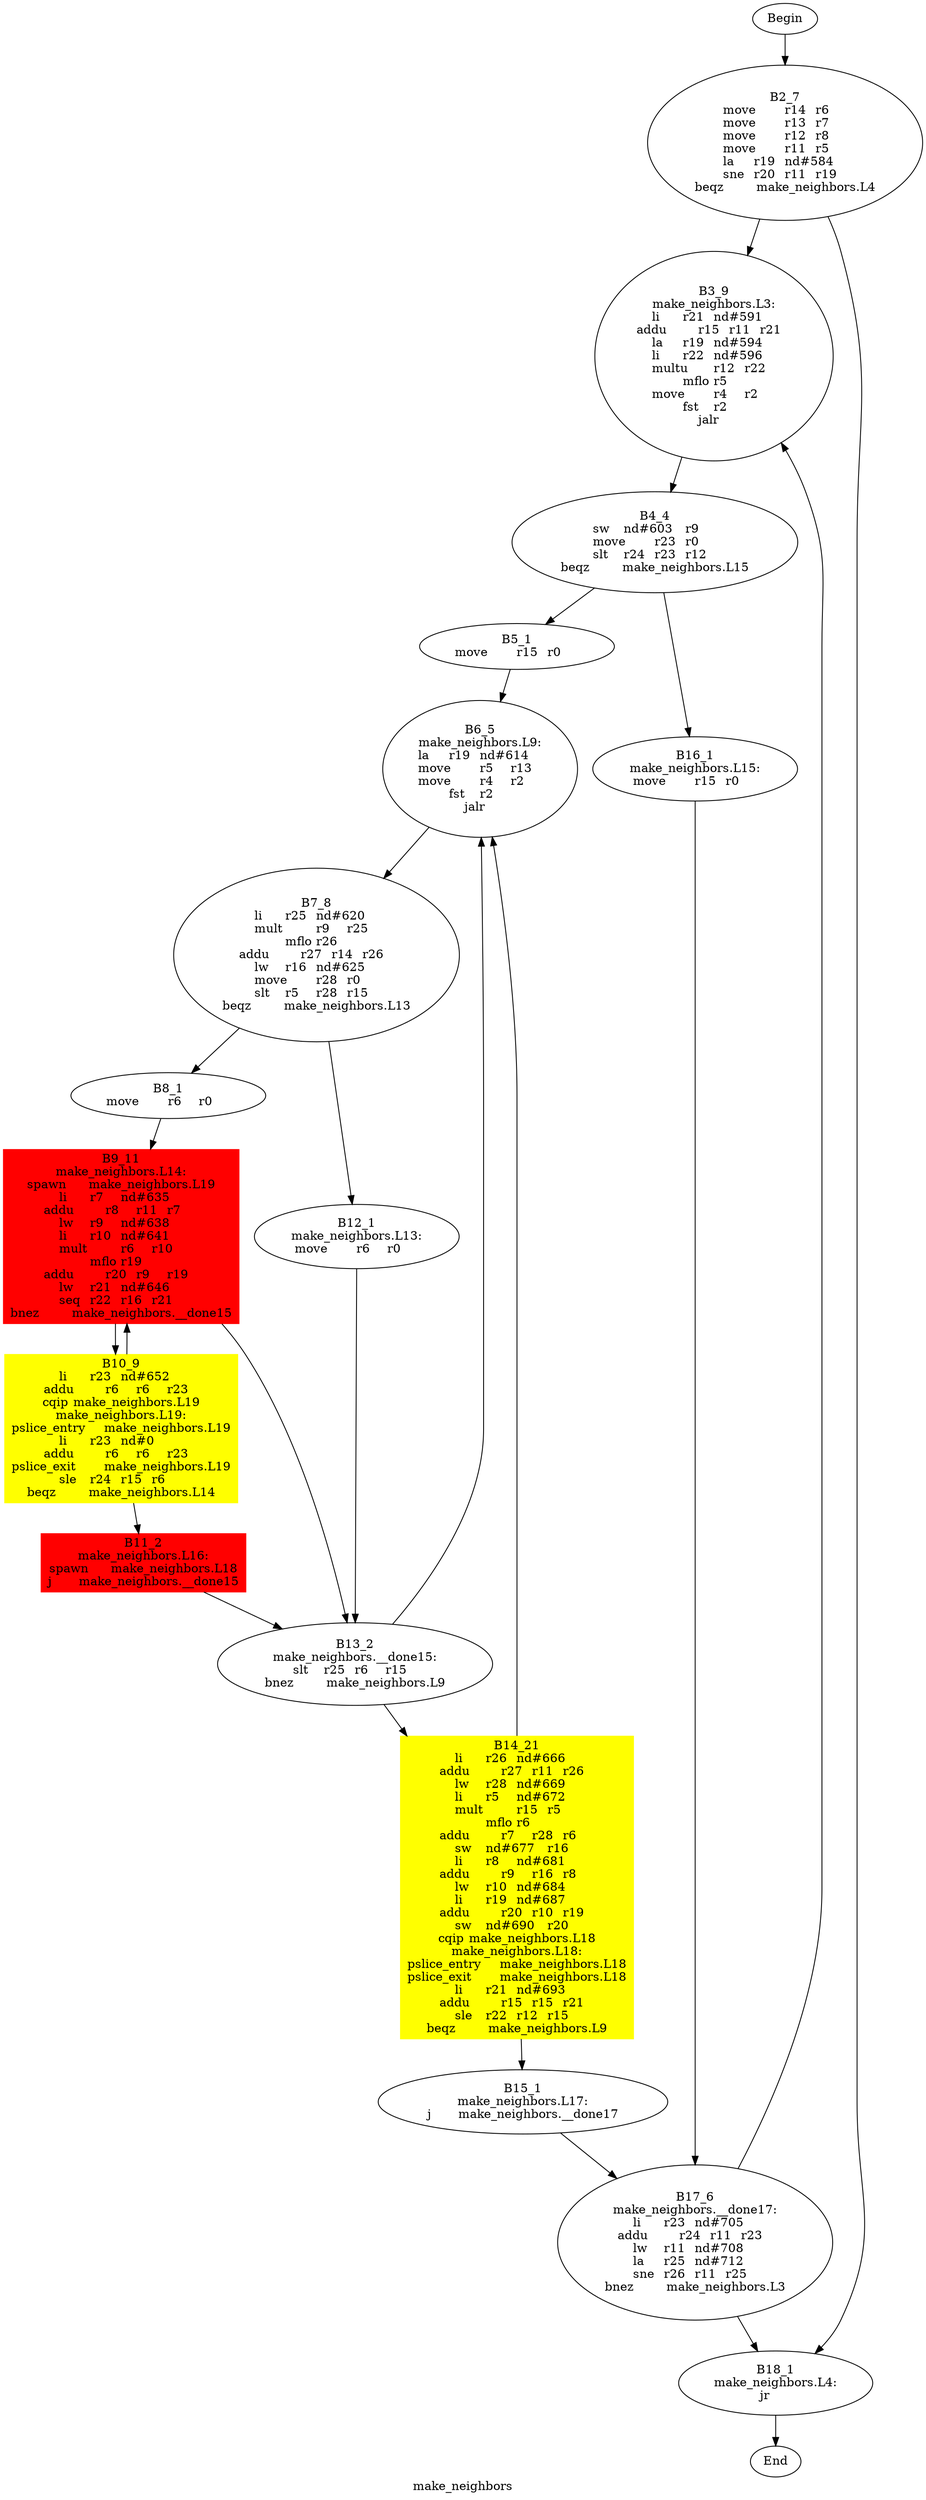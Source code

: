 digraph G{
	label = "make_neighbors"	style = "dashed";
	color = purple;
	Node0 [label = "Begin"];
	Node0 -> {Node2 }
	Node1 [label = "End"];
	Node1 -> {}
	Node2 [label = "B2_7\nmove	r14	r6	\nmove	r13	r7	\nmove	r12	r8	\nmove	r11	r5	\nla	r19	nd#584	\nsne	r20	r11	r19	\nbeqz	make_neighbors.L4\n"];
	Node2 -> {Node3 Node18 }
	Node3 [label = "B3_9\nmake_neighbors.L3:\nli	r21	nd#591	\naddu	r15	r11	r21	\nla	r19	nd#594	\nli	r22	nd#596	\nmultu	r12	r22	\nmflo	r5	\nmove	r4	r2	\nfst	r2	\njalr	\n"];
	Node3 -> {Node4 }
	Node4 [label = "B4_4\nsw	nd#603	r9	\nmove	r23	r0	\nslt	r24	r23	r12	\nbeqz	make_neighbors.L15\n"];
	Node4 -> {Node5 Node16 }
	Node5 [label = "B5_1\nmove	r15	r0	\n"];
	Node5 -> {Node6 }
	Node6 [label = "B6_5\nmake_neighbors.L9:\nla	r19	nd#614	\nmove	r5	r13	\nmove	r4	r2	\nfst	r2	\njalr	\n"];
	Node6 -> {Node7 }
	Node7 [label = "B7_8\nli	r25	nd#620	\nmult	r9	r25	\nmflo	r26	\naddu	r27	r14	r26	\nlw	r16	nd#625	\nmove	r28	r0	\nslt	r5	r28	r15	\nbeqz	make_neighbors.L13\n"];
	Node7 -> {Node8 Node12 }
	Node8 [label = "B8_1\nmove	r6	r0	\n"];
	Node8 -> {Node9 }
	Node9 [label = "B9_11\nmake_neighbors.L14:\nspawn	make_neighbors.L19\nli	r7	nd#635	\naddu	r8	r11	r7	\nlw	r9	nd#638	\nli	r10	nd#641	\nmult	r6	r10	\nmflo	r19	\naddu	r20	r9	r19	\nlw	r21	nd#646	\nseq	r22	r16	r21	\nbnez	make_neighbors.__done15\n"];
	Node9 -> {Node10 Node13 }
	Node10 [label = "B10_9\nli	r23	nd#652	\naddu	r6	r6	r23	\ncqip	make_neighbors.L19\nmake_neighbors.L19:\npslice_entry	make_neighbors.L19\nli	r23	nd#0	\naddu	r6	r6	r23	\npslice_exit	make_neighbors.L19\nsle	r24	r15	r6	\nbeqz	make_neighbors.L14\n"];
	Node10 -> {Node11 Node9 }
	Node11 [label = "B11_2\nmake_neighbors.L16:\nspawn	make_neighbors.L18\nj	make_neighbors.__done15\n"];
	Node11 -> {Node13 }
	Node12 [label = "B12_1\nmake_neighbors.L13:\nmove	r6	r0	\n"];
	Node12 -> {Node13 }
	Node13 [label = "B13_2\nmake_neighbors.__done15:\nslt	r25	r6	r15	\nbnez	make_neighbors.L9\n"];
	Node13 -> {Node14 Node6 }
	Node14 [label = "B14_21\nli	r26	nd#666	\naddu	r27	r11	r26	\nlw	r28	nd#669	\nli	r5	nd#672	\nmult	r15	r5	\nmflo	r6	\naddu	r7	r28	r6	\nsw	nd#677	r16	\nli	r8	nd#681	\naddu	r9	r16	r8	\nlw	r10	nd#684	\nli	r19	nd#687	\naddu	r20	r10	r19	\nsw	nd#690	r20	\ncqip	make_neighbors.L18\nmake_neighbors.L18:\npslice_entry	make_neighbors.L18\npslice_exit	make_neighbors.L18\nli	r21	nd#693	\naddu	r15	r15	r21	\nsle	r22	r12	r15	\nbeqz	make_neighbors.L9\n"];
	Node14 -> {Node15 Node6 }
	Node15 [label = "B15_1\nmake_neighbors.L17:\nj	make_neighbors.__done17\n"];
	Node15 -> {Node17 }
	Node16 [label = "B16_1\nmake_neighbors.L15:\nmove	r15	r0	\n"];
	Node16 -> {Node17 }
	Node17 [label = "B17_6\nmake_neighbors.__done17:\nli	r23	nd#705	\naddu	r24	r11	r23	\nlw	r11	nd#708	\nla	r25	nd#712	\nsne	r26	r11	r25	\nbnez	make_neighbors.L3\n"];
	Node17 -> {Node18 Node3 }
	Node18 [label = "B18_1\nmake_neighbors.L4:\njr	\n"];
	Node18 -> {Node1 }
	Node9 [shape = box ,style=filled ,color=red];
	Node11 [shape = box ,style=filled ,color=red];
	Node10 [shape = polygon ,style=filled ,color=yellow];
	Node14 [shape = polygon ,style=filled ,color=yellow];
}
